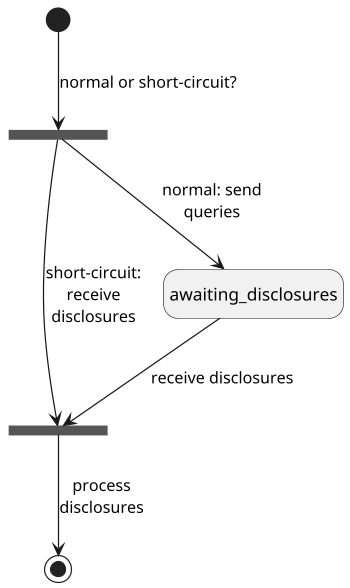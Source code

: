 @startuml
scale 350 width
hide empty description
state mode <<fork>>
state finish <<join>>
[*] --> mode: normal or short-circuit?
mode --> awaiting_disclosures: normal: send\nqueries
mode --> finish: short-circuit:\nreceive\ndisclosures
awaiting_disclosures --> finish: receive disclosures
finish --> [*]: process\ndisclosures
@enduml